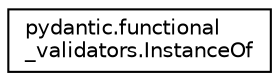 digraph "Graphical Class Hierarchy"
{
 // LATEX_PDF_SIZE
  edge [fontname="Helvetica",fontsize="10",labelfontname="Helvetica",labelfontsize="10"];
  node [fontname="Helvetica",fontsize="10",shape=record];
  rankdir="LR";
  Node0 [label="pydantic.functional\l_validators.InstanceOf",height=0.2,width=0.4,color="black", fillcolor="white", style="filled",URL="$classpydantic_1_1functional__validators_1_1InstanceOf.html",tooltip=" "];
}
